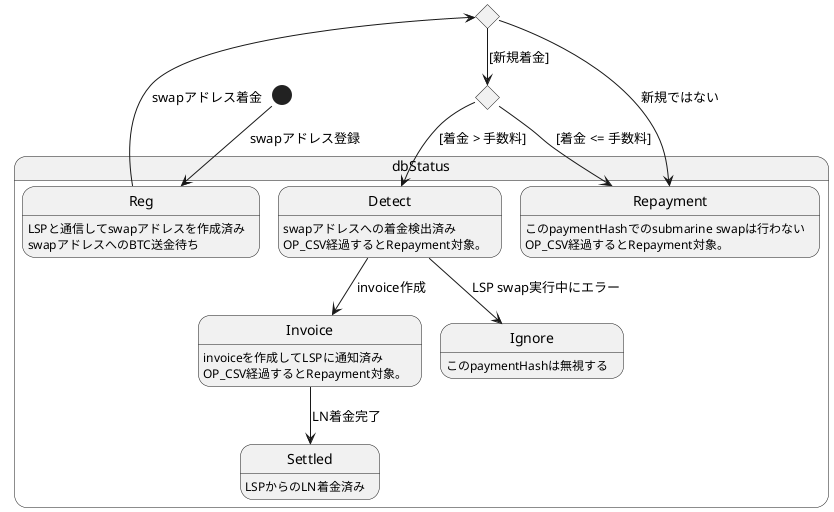 @startuml submarine db status
!pragma layout smetana

[*] --> dbStatus.Reg: swapアドレス登録

dbStatus.Reg: LSPと通信してswapアドレスを作成済み
dbStatus.Reg: swapアドレスへのBTC送金待ち
dbStatus.Detect: swapアドレスへの着金検出済み\nOP_CSV経過するとRepayment対象。
dbStatus.Invoice: invoiceを作成してLSPに通知済み\nOP_CSV経過するとRepayment対象。
dbStatus.Settled: LSPからのLN着金済み
dbStatus.Repayment: このpaymentHashでのsubmarine swapは行わない\nOP_CSV経過するとRepayment対象。
dbStatus.Ignore: このpaymentHashは無視する

state s2 <<choice>>
state s3 <<choice>>

dbStatus.Reg --> s2: swapアドレス着金
s2 --> s3: [新規着金]
s2 --> dbStatus.Repayment: 新規ではない
s3 --> dbStatus.Detect: [着金 > 手数料]
s3 --> dbStatus.Repayment: [着金 <= 手数料]

dbStatus.Detect --> dbStatus.Invoice: invoice作成
dbStatus.Detect --> dbStatus.Ignore: LSP swap実行中にエラー
dbStatus.Invoice --> dbStatus.Settled: LN着金完了

@enduml
